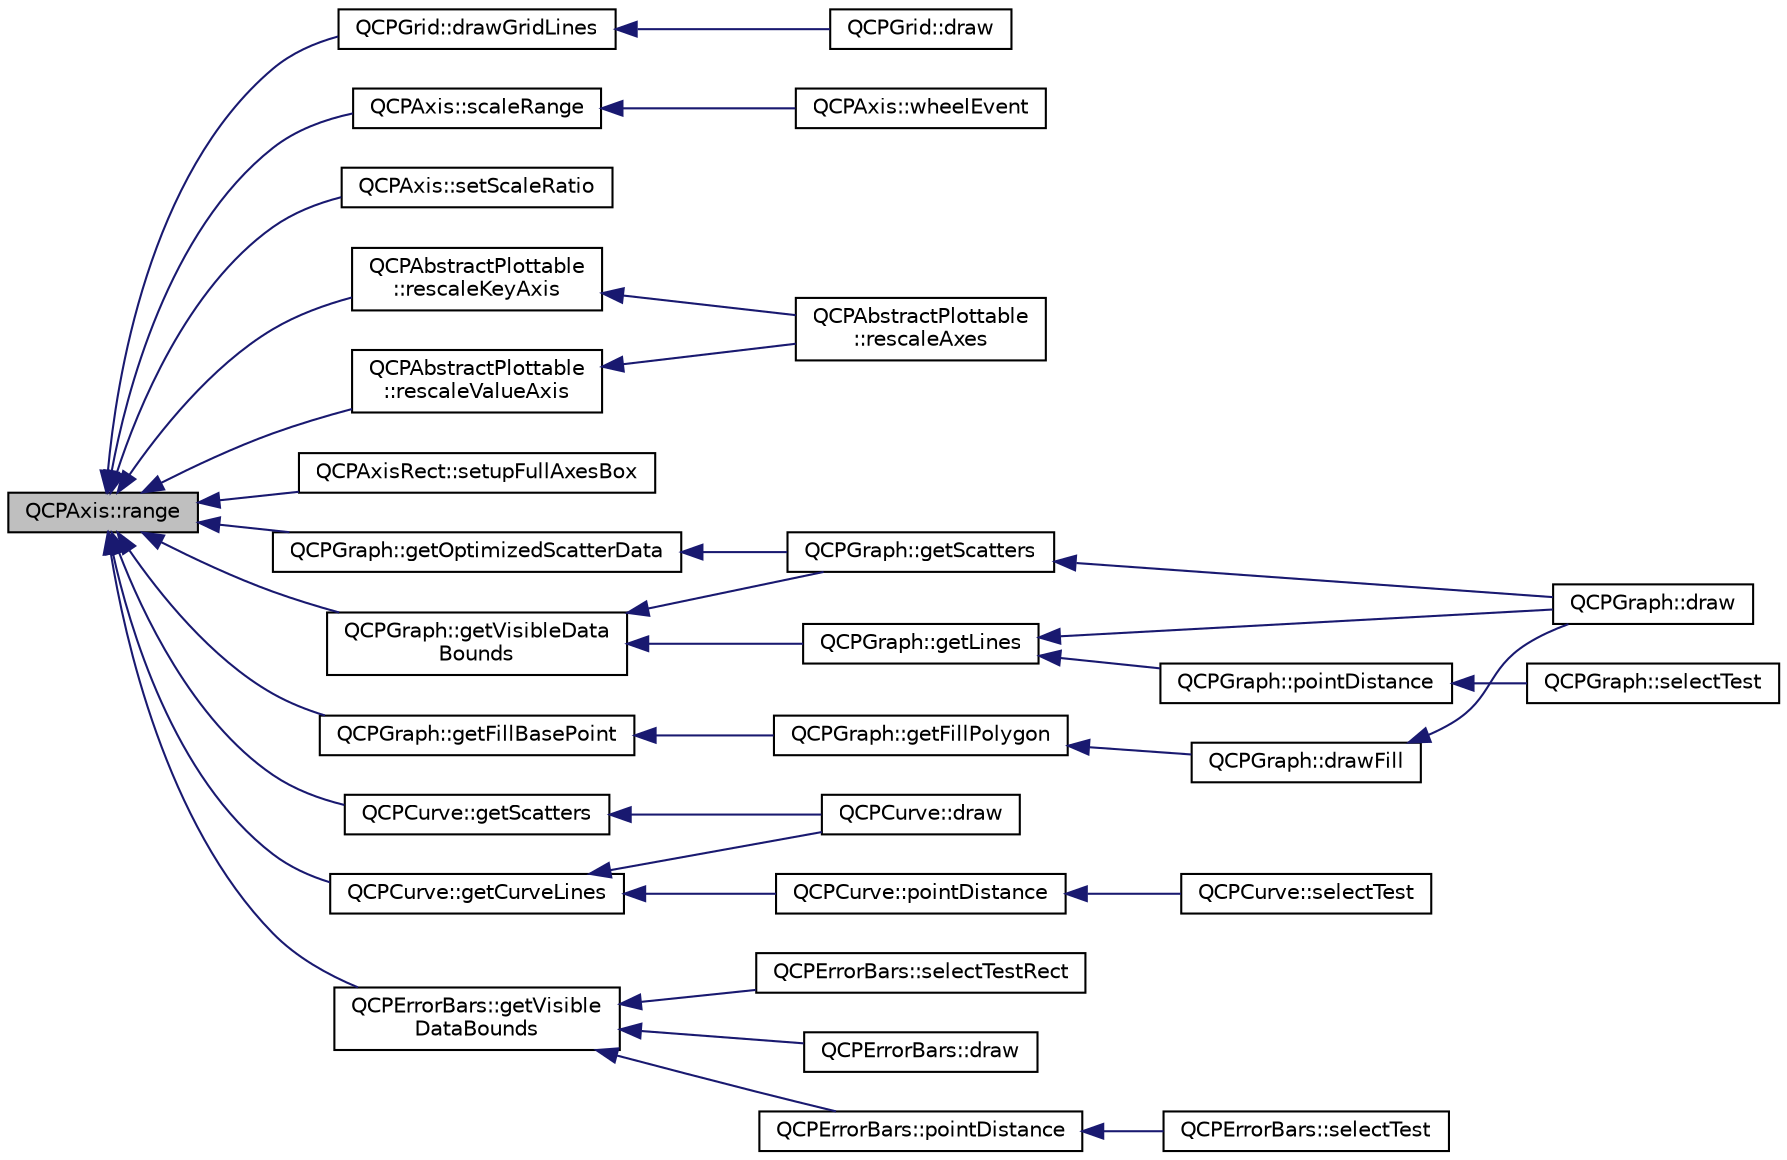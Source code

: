 digraph "QCPAxis::range"
{
  edge [fontname="Helvetica",fontsize="10",labelfontname="Helvetica",labelfontsize="10"];
  node [fontname="Helvetica",fontsize="10",shape=record];
  rankdir="LR";
  Node489 [label="QCPAxis::range",height=0.2,width=0.4,color="black", fillcolor="grey75", style="filled", fontcolor="black"];
  Node489 -> Node490 [dir="back",color="midnightblue",fontsize="10",style="solid",fontname="Helvetica"];
  Node490 [label="QCPGrid::drawGridLines",height=0.2,width=0.4,color="black", fillcolor="white", style="filled",URL="$class_q_c_p_grid.html#aee4e95d54acabbe298d6dda0dd86c0a4"];
  Node490 -> Node491 [dir="back",color="midnightblue",fontsize="10",style="solid",fontname="Helvetica"];
  Node491 [label="QCPGrid::draw",height=0.2,width=0.4,color="black", fillcolor="white", style="filled",URL="$class_q_c_p_grid.html#aad9a312d998e2d170956334d4cb80be2"];
  Node489 -> Node492 [dir="back",color="midnightblue",fontsize="10",style="solid",fontname="Helvetica"];
  Node492 [label="QCPAxis::scaleRange",height=0.2,width=0.4,color="black", fillcolor="white", style="filled",URL="$class_q_c_p_axis.html#a31d18ddf3a4f21ceb077db8ae5b69856"];
  Node492 -> Node493 [dir="back",color="midnightblue",fontsize="10",style="solid",fontname="Helvetica"];
  Node493 [label="QCPAxis::wheelEvent",height=0.2,width=0.4,color="black", fillcolor="white", style="filled",URL="$class_q_c_p_axis.html#a71643d27524a843230b5ba68085b3d9b"];
  Node489 -> Node494 [dir="back",color="midnightblue",fontsize="10",style="solid",fontname="Helvetica"];
  Node494 [label="QCPAxis::setScaleRatio",height=0.2,width=0.4,color="black", fillcolor="white", style="filled",URL="$class_q_c_p_axis.html#af4bbd446dcaee5a83ac30ce9bcd6e125"];
  Node489 -> Node495 [dir="back",color="midnightblue",fontsize="10",style="solid",fontname="Helvetica"];
  Node495 [label="QCPAbstractPlottable\l::rescaleKeyAxis",height=0.2,width=0.4,color="black", fillcolor="white", style="filled",URL="$class_q_c_p_abstract_plottable.html#ae96b83c961e257da116c6acf9c7da308"];
  Node495 -> Node496 [dir="back",color="midnightblue",fontsize="10",style="solid",fontname="Helvetica"];
  Node496 [label="QCPAbstractPlottable\l::rescaleAxes",height=0.2,width=0.4,color="black", fillcolor="white", style="filled",URL="$class_q_c_p_abstract_plottable.html#a1491c4a606bccd2d09e65e11b79eb882"];
  Node489 -> Node497 [dir="back",color="midnightblue",fontsize="10",style="solid",fontname="Helvetica"];
  Node497 [label="QCPAbstractPlottable\l::rescaleValueAxis",height=0.2,width=0.4,color="black", fillcolor="white", style="filled",URL="$class_q_c_p_abstract_plottable.html#a714eaf36b12434cd71846215504db82e"];
  Node497 -> Node496 [dir="back",color="midnightblue",fontsize="10",style="solid",fontname="Helvetica"];
  Node489 -> Node498 [dir="back",color="midnightblue",fontsize="10",style="solid",fontname="Helvetica"];
  Node498 [label="QCPAxisRect::setupFullAxesBox",height=0.2,width=0.4,color="black", fillcolor="white", style="filled",URL="$class_q_c_p_axis_rect.html#a5fa906175447b14206954f77fc7f1ef4"];
  Node489 -> Node499 [dir="back",color="midnightblue",fontsize="10",style="solid",fontname="Helvetica"];
  Node499 [label="QCPGraph::getOptimizedScatterData",height=0.2,width=0.4,color="black", fillcolor="white", style="filled",URL="$class_q_c_p_graph.html#a5423245898537e375b9364cf26e89aea"];
  Node499 -> Node500 [dir="back",color="midnightblue",fontsize="10",style="solid",fontname="Helvetica"];
  Node500 [label="QCPGraph::getScatters",height=0.2,width=0.4,color="black", fillcolor="white", style="filled",URL="$class_q_c_p_graph.html#a9d7ba5904fdcaca413222335d4b283c3"];
  Node500 -> Node501 [dir="back",color="midnightblue",fontsize="10",style="solid",fontname="Helvetica"];
  Node501 [label="QCPGraph::draw",height=0.2,width=0.4,color="black", fillcolor="white", style="filled",URL="$class_q_c_p_graph.html#a2b0849598f06e834b43ce18cd13bcdc3"];
  Node489 -> Node502 [dir="back",color="midnightblue",fontsize="10",style="solid",fontname="Helvetica"];
  Node502 [label="QCPGraph::getVisibleData\lBounds",height=0.2,width=0.4,color="black", fillcolor="white", style="filled",URL="$class_q_c_p_graph.html#a8599447a7f8cbbdcf0b94edcc11df560"];
  Node502 -> Node503 [dir="back",color="midnightblue",fontsize="10",style="solid",fontname="Helvetica"];
  Node503 [label="QCPGraph::getLines",height=0.2,width=0.4,color="black", fillcolor="white", style="filled",URL="$class_q_c_p_graph.html#a563c6da2126300a4d9d2bdee30dad040"];
  Node503 -> Node501 [dir="back",color="midnightblue",fontsize="10",style="solid",fontname="Helvetica"];
  Node503 -> Node504 [dir="back",color="midnightblue",fontsize="10",style="solid",fontname="Helvetica"];
  Node504 [label="QCPGraph::pointDistance",height=0.2,width=0.4,color="black", fillcolor="white", style="filled",URL="$class_q_c_p_graph.html#a89acf99c0b52b8eecb2438adf7ec0170"];
  Node504 -> Node505 [dir="back",color="midnightblue",fontsize="10",style="solid",fontname="Helvetica"];
  Node505 [label="QCPGraph::selectTest",height=0.2,width=0.4,color="black", fillcolor="white", style="filled",URL="$class_q_c_p_graph.html#a6d669d04462d272c6aa0e5f85846d673"];
  Node502 -> Node500 [dir="back",color="midnightblue",fontsize="10",style="solid",fontname="Helvetica"];
  Node489 -> Node506 [dir="back",color="midnightblue",fontsize="10",style="solid",fontname="Helvetica"];
  Node506 [label="QCPGraph::getFillBasePoint",height=0.2,width=0.4,color="black", fillcolor="white", style="filled",URL="$class_q_c_p_graph.html#a13f2c756f3114703159c2e604783e208"];
  Node506 -> Node507 [dir="back",color="midnightblue",fontsize="10",style="solid",fontname="Helvetica"];
  Node507 [label="QCPGraph::getFillPolygon",height=0.2,width=0.4,color="black", fillcolor="white", style="filled",URL="$class_q_c_p_graph.html#af73d5fe97cde966785bfd67201e44391"];
  Node507 -> Node508 [dir="back",color="midnightblue",fontsize="10",style="solid",fontname="Helvetica"];
  Node508 [label="QCPGraph::drawFill",height=0.2,width=0.4,color="black", fillcolor="white", style="filled",URL="$class_q_c_p_graph.html#a67c5ea573f604efd8bf121a0b7a380d1"];
  Node508 -> Node501 [dir="back",color="midnightblue",fontsize="10",style="solid",fontname="Helvetica"];
  Node489 -> Node509 [dir="back",color="midnightblue",fontsize="10",style="solid",fontname="Helvetica"];
  Node509 [label="QCPCurve::getCurveLines",height=0.2,width=0.4,color="black", fillcolor="white", style="filled",URL="$class_q_c_p_curve.html#aefca1e5127fae2d7ff65b9e921637c58"];
  Node509 -> Node510 [dir="back",color="midnightblue",fontsize="10",style="solid",fontname="Helvetica"];
  Node510 [label="QCPCurve::draw",height=0.2,width=0.4,color="black", fillcolor="white", style="filled",URL="$class_q_c_p_curve.html#ac199d41d23865cd68bd7b598308a4433"];
  Node509 -> Node511 [dir="back",color="midnightblue",fontsize="10",style="solid",fontname="Helvetica"];
  Node511 [label="QCPCurve::pointDistance",height=0.2,width=0.4,color="black", fillcolor="white", style="filled",URL="$class_q_c_p_curve.html#aa2c9c9c0e57f11f18a5cb7e47927157c"];
  Node511 -> Node512 [dir="back",color="midnightblue",fontsize="10",style="solid",fontname="Helvetica"];
  Node512 [label="QCPCurve::selectTest",height=0.2,width=0.4,color="black", fillcolor="white", style="filled",URL="$class_q_c_p_curve.html#a0ed9b7e6b4bc72010d6fcd974af46a8b"];
  Node489 -> Node513 [dir="back",color="midnightblue",fontsize="10",style="solid",fontname="Helvetica"];
  Node513 [label="QCPCurve::getScatters",height=0.2,width=0.4,color="black", fillcolor="white", style="filled",URL="$class_q_c_p_curve.html#a564c5fdc8409e3532b1322389a8434b8"];
  Node513 -> Node510 [dir="back",color="midnightblue",fontsize="10",style="solid",fontname="Helvetica"];
  Node489 -> Node514 [dir="back",color="midnightblue",fontsize="10",style="solid",fontname="Helvetica"];
  Node514 [label="QCPErrorBars::getVisible\lDataBounds",height=0.2,width=0.4,color="black", fillcolor="white", style="filled",URL="$class_q_c_p_error_bars.html#aac9ffa98815035d300b2e9a67495ba4c"];
  Node514 -> Node515 [dir="back",color="midnightblue",fontsize="10",style="solid",fontname="Helvetica"];
  Node515 [label="QCPErrorBars::selectTestRect",height=0.2,width=0.4,color="black", fillcolor="white", style="filled",URL="$class_q_c_p_error_bars.html#ad7c727736599dfb173f0952082e1a5b6"];
  Node514 -> Node516 [dir="back",color="midnightblue",fontsize="10",style="solid",fontname="Helvetica"];
  Node516 [label="QCPErrorBars::draw",height=0.2,width=0.4,color="black", fillcolor="white", style="filled",URL="$class_q_c_p_error_bars.html#a801e85931372abf2a1034bfb2eac5cd2"];
  Node514 -> Node517 [dir="back",color="midnightblue",fontsize="10",style="solid",fontname="Helvetica"];
  Node517 [label="QCPErrorBars::pointDistance",height=0.2,width=0.4,color="black", fillcolor="white", style="filled",URL="$class_q_c_p_error_bars.html#a8e904076bad643f43af28b95f21c1b88"];
  Node517 -> Node518 [dir="back",color="midnightblue",fontsize="10",style="solid",fontname="Helvetica"];
  Node518 [label="QCPErrorBars::selectTest",height=0.2,width=0.4,color="black", fillcolor="white", style="filled",URL="$class_q_c_p_error_bars.html#ac1b6675ef43e32547a3cbcf7b7ac46ed"];
}
